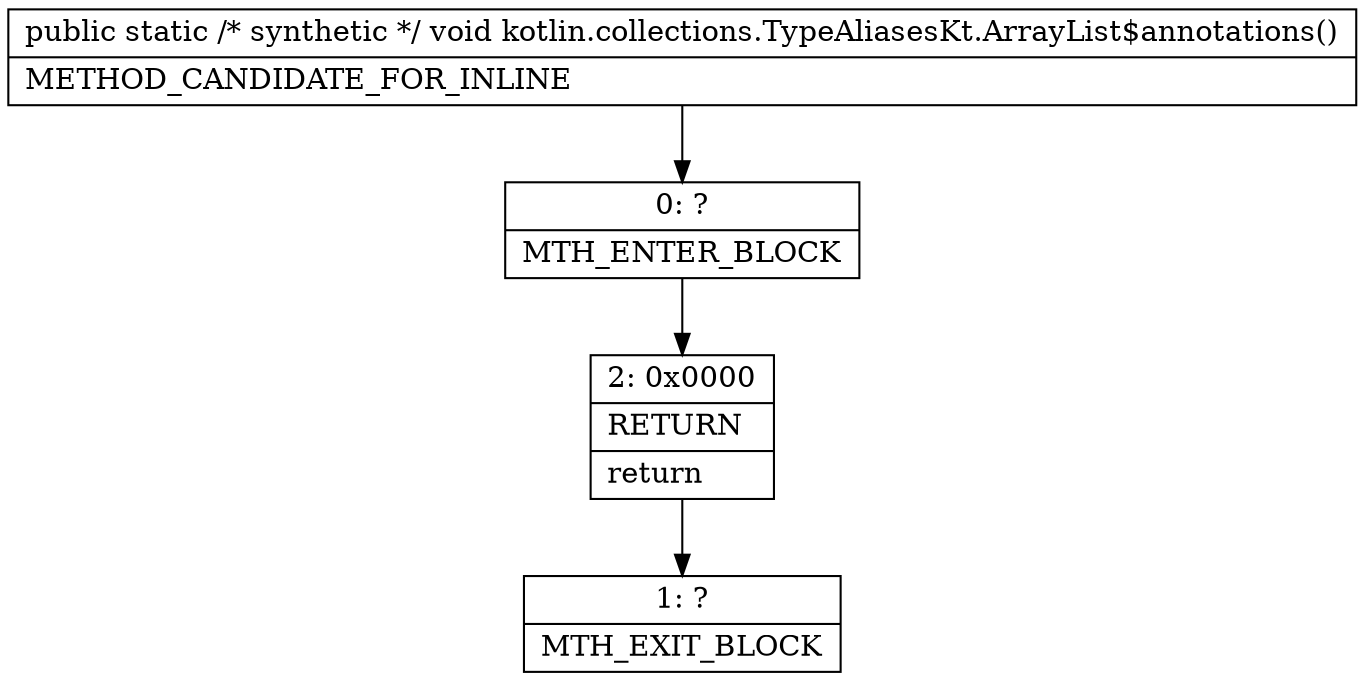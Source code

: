 digraph "CFG forkotlin.collections.TypeAliasesKt.ArrayList$annotations()V" {
Node_0 [shape=record,label="{0\:\ ?|MTH_ENTER_BLOCK\l}"];
Node_2 [shape=record,label="{2\:\ 0x0000|RETURN\l|return\l}"];
Node_1 [shape=record,label="{1\:\ ?|MTH_EXIT_BLOCK\l}"];
MethodNode[shape=record,label="{public static \/* synthetic *\/ void kotlin.collections.TypeAliasesKt.ArrayList$annotations()  | METHOD_CANDIDATE_FOR_INLINE\l}"];
MethodNode -> Node_0;Node_0 -> Node_2;
Node_2 -> Node_1;
}

